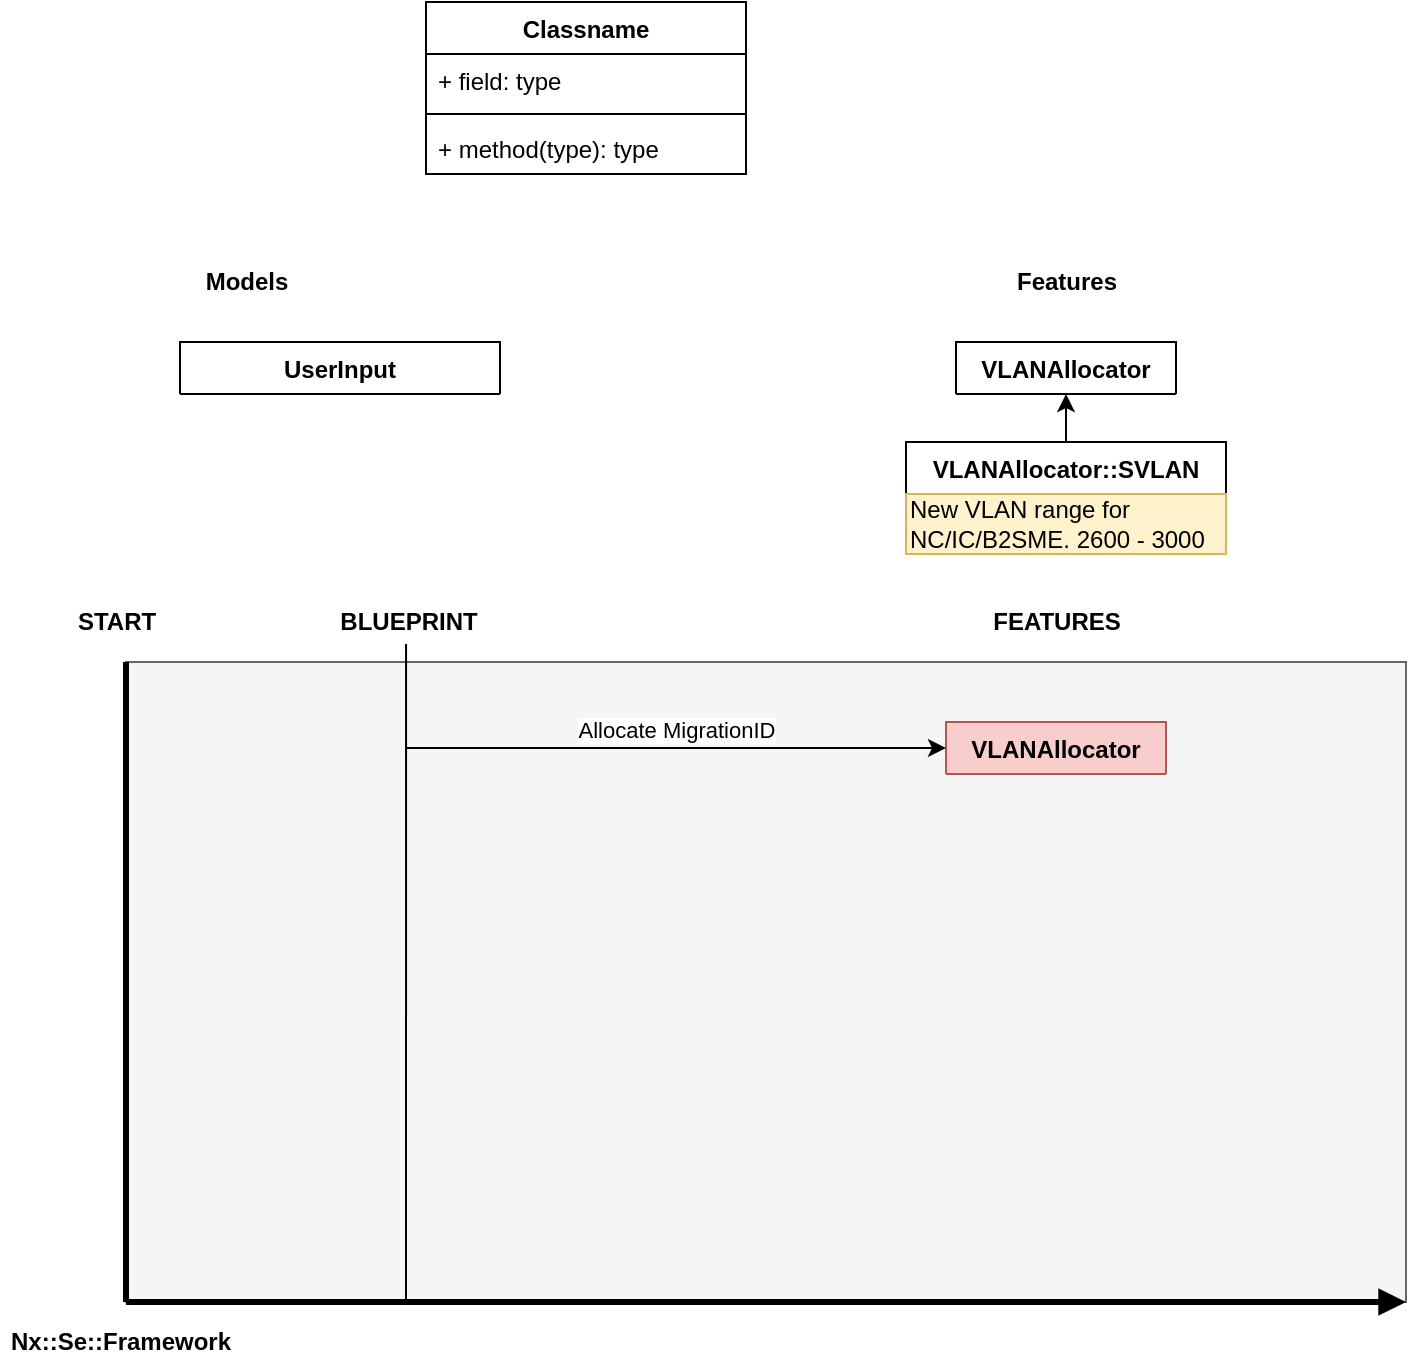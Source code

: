 <mxfile version="13.6.6" type="github"><diagram id="C5RBs43oDa-KdzZeNtuy" name="Page-1"><mxGraphModel dx="1808" dy="526" grid="1" gridSize="10" guides="1" tooltips="1" connect="1" arrows="1" fold="1" page="1" pageScale="1" pageWidth="827" pageHeight="1169" math="0" shadow="0"><root><mxCell id="WIyWlLk6GJQsqaUBKTNV-0"/><mxCell id="WIyWlLk6GJQsqaUBKTNV-1" parent="WIyWlLk6GJQsqaUBKTNV-0"/><mxCell id="csh9kLlkhRWI9LxPvT4s-48" value="" style="rounded=0;whiteSpace=wrap;html=1;horizontal=1;verticalAlign=bottom;labelPosition=center;verticalLabelPosition=top;align=center;fillColor=#f5f5f5;strokeColor=#666666;fontColor=#333333;" vertex="1" parent="WIyWlLk6GJQsqaUBKTNV-1"><mxGeometry x="20" y="1160" width="640" height="320" as="geometry"/></mxCell><mxCell id="csh9kLlkhRWI9LxPvT4s-11" value="UserInput" style="swimlane;fontStyle=1;align=center;verticalAlign=top;childLayout=stackLayout;horizontal=1;startSize=26;horizontalStack=0;resizeParent=1;resizeLast=0;collapsible=1;marginBottom=0;rounded=0;shadow=0;strokeWidth=1;" vertex="1" collapsed="1" parent="WIyWlLk6GJQsqaUBKTNV-1"><mxGeometry x="47" y="1000" width="160" height="26" as="geometry"><mxRectangle x="47" y="1000" width="160" height="290" as="alternateBounds"/></mxGeometry></mxCell><mxCell id="csh9kLlkhRWI9LxPvT4s-12" value="+ from_router: String" style="text;align=left;verticalAlign=top;spacingLeft=4;spacingRight=4;overflow=hidden;rotatable=0;points=[[0,0.5],[1,0.5]];portConstraint=eastwest;rounded=0;shadow=0;html=0;" vertex="1" parent="csh9kLlkhRWI9LxPvT4s-11"><mxGeometry y="26" width="160" height="26" as="geometry"/></mxCell><mxCell id="csh9kLlkhRWI9LxPvT4s-17" value="+ from_router_port: String" style="text;align=left;verticalAlign=top;spacingLeft=4;spacingRight=4;overflow=hidden;rotatable=0;points=[[0,0.5],[1,0.5]];portConstraint=eastwest;rounded=0;shadow=0;html=0;" vertex="1" parent="csh9kLlkhRWI9LxPvT4s-11"><mxGeometry y="52" width="160" height="26" as="geometry"/></mxCell><mxCell id="csh9kLlkhRWI9LxPvT4s-19" value="+ from_switch: String" style="text;align=left;verticalAlign=top;spacingLeft=4;spacingRight=4;overflow=hidden;rotatable=0;points=[[0,0.5],[1,0.5]];portConstraint=eastwest;rounded=0;shadow=0;html=0;" vertex="1" parent="csh9kLlkhRWI9LxPvT4s-11"><mxGeometry y="78" width="160" height="26" as="geometry"/></mxCell><mxCell id="csh9kLlkhRWI9LxPvT4s-20" value="+ from_switch_port: String" style="text;align=left;verticalAlign=top;spacingLeft=4;spacingRight=4;overflow=hidden;rotatable=0;points=[[0,0.5],[1,0.5]];portConstraint=eastwest;rounded=0;shadow=0;html=0;" vertex="1" parent="csh9kLlkhRWI9LxPvT4s-11"><mxGeometry y="104" width="160" height="26" as="geometry"/></mxCell><mxCell id="csh9kLlkhRWI9LxPvT4s-18" value="+ to_router: String" style="text;align=left;verticalAlign=top;spacingLeft=4;spacingRight=4;overflow=hidden;rotatable=0;points=[[0,0.5],[1,0.5]];portConstraint=eastwest;rounded=0;shadow=0;html=0;" vertex="1" parent="csh9kLlkhRWI9LxPvT4s-11"><mxGeometry y="130" width="160" height="26" as="geometry"/></mxCell><mxCell id="csh9kLlkhRWI9LxPvT4s-16" value="+ to_router_port: String" style="text;align=left;verticalAlign=top;spacingLeft=4;spacingRight=4;overflow=hidden;rotatable=0;points=[[0,0.5],[1,0.5]];portConstraint=eastwest;rounded=0;shadow=0;html=0;" vertex="1" parent="csh9kLlkhRWI9LxPvT4s-11"><mxGeometry y="156" width="160" height="26" as="geometry"/></mxCell><mxCell id="csh9kLlkhRWI9LxPvT4s-15" value="+ to_switch: String" style="text;align=left;verticalAlign=top;spacingLeft=4;spacingRight=4;overflow=hidden;rotatable=0;points=[[0,0.5],[1,0.5]];portConstraint=eastwest;rounded=0;shadow=0;html=0;" vertex="1" parent="csh9kLlkhRWI9LxPvT4s-11"><mxGeometry y="182" width="160" height="26" as="geometry"/></mxCell><mxCell id="csh9kLlkhRWI9LxPvT4s-25" value="+ to_switch_port: String" style="text;align=left;verticalAlign=top;spacingLeft=4;spacingRight=4;overflow=hidden;rotatable=0;points=[[0,0.5],[1,0.5]];portConstraint=eastwest;rounded=0;shadow=0;html=0;" vertex="1" parent="csh9kLlkhRWI9LxPvT4s-11"><mxGeometry y="208" width="160" height="26" as="geometry"/></mxCell><mxCell id="csh9kLlkhRWI9LxPvT4s-13" value="" style="line;html=1;strokeWidth=1;align=left;verticalAlign=middle;spacingTop=-1;spacingLeft=3;spacingRight=3;rotatable=0;labelPosition=right;points=[];portConstraint=eastwest;" vertex="1" parent="csh9kLlkhRWI9LxPvT4s-11"><mxGeometry y="234" width="160" height="8" as="geometry"/></mxCell><mxCell id="csh9kLlkhRWI9LxPvT4s-26" value="Models" style="text;html=1;align=center;verticalAlign=middle;resizable=0;points=[];autosize=1;fontStyle=1" vertex="1" parent="WIyWlLk6GJQsqaUBKTNV-1"><mxGeometry x="50" y="960" width="60" height="20" as="geometry"/></mxCell><mxCell id="csh9kLlkhRWI9LxPvT4s-27" value="Features" style="text;html=1;align=center;verticalAlign=middle;resizable=0;points=[];autosize=1;fontStyle=1" vertex="1" parent="WIyWlLk6GJQsqaUBKTNV-1"><mxGeometry x="455" y="960" width="70" height="20" as="geometry"/></mxCell><mxCell id="csh9kLlkhRWI9LxPvT4s-32" value="VLANAllocator" style="swimlane;fontStyle=1;align=center;verticalAlign=top;childLayout=stackLayout;horizontal=1;startSize=26;horizontalStack=0;resizeParent=1;resizeParentMax=0;resizeLast=0;collapsible=1;marginBottom=0;" vertex="1" collapsed="1" parent="WIyWlLk6GJQsqaUBKTNV-1"><mxGeometry x="435" y="1000" width="110" height="26" as="geometry"><mxRectangle x="375" y="1000" width="230" height="138" as="alternateBounds"/></mxGeometry></mxCell><mxCell id="csh9kLlkhRWI9LxPvT4s-33" value="+ dbh: C&lt;DBI::db&gt;" style="text;strokeColor=none;fillColor=none;align=left;verticalAlign=top;spacingLeft=4;spacingRight=4;overflow=hidden;rotatable=0;points=[[0,0.5],[1,0.5]];portConstraint=eastwest;" vertex="1" parent="csh9kLlkhRWI9LxPvT4s-32"><mxGeometry y="26" width="110" height="26" as="geometry"/></mxCell><mxCell id="csh9kLlkhRWI9LxPvT4s-36" value="+ min: Int" style="text;strokeColor=none;fillColor=none;align=left;verticalAlign=top;spacingLeft=4;spacingRight=4;overflow=hidden;rotatable=0;points=[[0,0.5],[1,0.5]];portConstraint=eastwest;" vertex="1" parent="csh9kLlkhRWI9LxPvT4s-32"><mxGeometry y="52" width="110" height="26" as="geometry"/></mxCell><mxCell id="csh9kLlkhRWI9LxPvT4s-35" value="+ max: Int" style="text;strokeColor=none;fillColor=none;align=left;verticalAlign=top;spacingLeft=4;spacingRight=4;overflow=hidden;rotatable=0;points=[[0,0.5],[1,0.5]];portConstraint=eastwest;" vertex="1" parent="csh9kLlkhRWI9LxPvT4s-32"><mxGeometry y="78" width="110" height="26" as="geometry"/></mxCell><mxCell id="csh9kLlkhRWI9LxPvT4s-34" value="" style="line;strokeWidth=1;fillColor=none;align=left;verticalAlign=middle;spacingTop=-1;spacingLeft=3;spacingRight=3;rotatable=0;labelPosition=right;points=[];portConstraint=eastwest;" vertex="1" parent="csh9kLlkhRWI9LxPvT4s-32"><mxGeometry y="104" width="110" height="8" as="geometry"/></mxCell><mxCell id="csh9kLlkhRWI9LxPvT4s-39" value="- Allocate(String, String, HashRef)" style="text;strokeColor=none;fillColor=none;align=left;verticalAlign=top;spacingLeft=4;spacingRight=4;overflow=hidden;rotatable=0;points=[[0,0.5],[1,0.5]];portConstraint=eastwest;" vertex="1" parent="csh9kLlkhRWI9LxPvT4s-32"><mxGeometry y="112" width="110" height="26" as="geometry"/></mxCell><mxCell id="csh9kLlkhRWI9LxPvT4s-43" style="edgeStyle=orthogonalEdgeStyle;rounded=0;orthogonalLoop=1;jettySize=auto;html=1;exitX=0.5;exitY=0;exitDx=0;exitDy=0;entryX=0.5;entryY=1;entryDx=0;entryDy=0;" edge="1" parent="WIyWlLk6GJQsqaUBKTNV-1" source="csh9kLlkhRWI9LxPvT4s-28" target="csh9kLlkhRWI9LxPvT4s-32"><mxGeometry relative="1" as="geometry"/></mxCell><mxCell id="csh9kLlkhRWI9LxPvT4s-28" value="VLANAllocator::SVLAN" style="swimlane;fontStyle=1;align=center;verticalAlign=top;childLayout=stackLayout;horizontal=1;startSize=26;horizontalStack=0;resizeParent=1;resizeParentMax=0;resizeLast=0;collapsible=1;marginBottom=0;" vertex="1" collapsed="1" parent="WIyWlLk6GJQsqaUBKTNV-1"><mxGeometry x="410" y="1050" width="160" height="26" as="geometry"><mxRectangle x="410" y="1050" width="160" height="86" as="alternateBounds"/></mxGeometry></mxCell><mxCell id="csh9kLlkhRWI9LxPvT4s-29" value="+ min: Int" style="text;strokeColor=none;fillColor=none;align=left;verticalAlign=top;spacingLeft=4;spacingRight=4;overflow=hidden;rotatable=0;points=[[0,0.5],[1,0.5]];portConstraint=eastwest;" vertex="1" parent="csh9kLlkhRWI9LxPvT4s-28"><mxGeometry y="26" width="160" height="26" as="geometry"/></mxCell><mxCell id="csh9kLlkhRWI9LxPvT4s-40" value="+ max: Int" style="text;strokeColor=none;fillColor=none;align=left;verticalAlign=top;spacingLeft=4;spacingRight=4;overflow=hidden;rotatable=0;points=[[0,0.5],[1,0.5]];portConstraint=eastwest;" vertex="1" parent="csh9kLlkhRWI9LxPvT4s-28"><mxGeometry y="52" width="160" height="26" as="geometry"/></mxCell><mxCell id="csh9kLlkhRWI9LxPvT4s-30" value="" style="line;strokeWidth=1;fillColor=none;align=left;verticalAlign=middle;spacingTop=-1;spacingLeft=3;spacingRight=3;rotatable=0;labelPosition=right;points=[];portConstraint=eastwest;" vertex="1" parent="csh9kLlkhRWI9LxPvT4s-28"><mxGeometry y="78" width="160" height="8" as="geometry"/></mxCell><mxCell id="csh9kLlkhRWI9LxPvT4s-41" value="&lt;div align=&quot;left&quot;&gt;New VLAN range for&lt;/div&gt;&lt;div align=&quot;left&quot;&gt;NC/IC/B2SME. 2600 - 3000&lt;br&gt;&lt;/div&gt;" style="text;html=1;align=left;verticalAlign=middle;resizable=0;points=[];autosize=1;fillColor=#fff2cc;strokeColor=#d6b656;" vertex="1" parent="WIyWlLk6GJQsqaUBKTNV-1"><mxGeometry x="410" y="1076" width="160" height="30" as="geometry"/></mxCell><mxCell id="csh9kLlkhRWI9LxPvT4s-21" value="Classname" style="swimlane;fontStyle=1;align=center;verticalAlign=top;childLayout=stackLayout;horizontal=1;startSize=26;horizontalStack=0;resizeParent=1;resizeParentMax=0;resizeLast=0;collapsible=1;marginBottom=0;" vertex="1" parent="WIyWlLk6GJQsqaUBKTNV-1"><mxGeometry x="170" y="830" width="160" height="86" as="geometry"/></mxCell><mxCell id="csh9kLlkhRWI9LxPvT4s-22" value="+ field: type" style="text;strokeColor=none;fillColor=none;align=left;verticalAlign=top;spacingLeft=4;spacingRight=4;overflow=hidden;rotatable=0;points=[[0,0.5],[1,0.5]];portConstraint=eastwest;" vertex="1" parent="csh9kLlkhRWI9LxPvT4s-21"><mxGeometry y="26" width="160" height="26" as="geometry"/></mxCell><mxCell id="csh9kLlkhRWI9LxPvT4s-23" value="" style="line;strokeWidth=1;fillColor=none;align=left;verticalAlign=middle;spacingTop=-1;spacingLeft=3;spacingRight=3;rotatable=0;labelPosition=right;points=[];portConstraint=eastwest;" vertex="1" parent="csh9kLlkhRWI9LxPvT4s-21"><mxGeometry y="52" width="160" height="8" as="geometry"/></mxCell><mxCell id="csh9kLlkhRWI9LxPvT4s-24" value="+ method(type): type" style="text;strokeColor=none;fillColor=none;align=left;verticalAlign=top;spacingLeft=4;spacingRight=4;overflow=hidden;rotatable=0;points=[[0,0.5],[1,0.5]];portConstraint=eastwest;" vertex="1" parent="csh9kLlkhRWI9LxPvT4s-21"><mxGeometry y="60" width="160" height="26" as="geometry"/></mxCell><mxCell id="csh9kLlkhRWI9LxPvT4s-46" value="" style="endArrow=none;html=1;strokeWidth=3;" edge="1" parent="WIyWlLk6GJQsqaUBKTNV-1"><mxGeometry width="50" height="50" relative="1" as="geometry"><mxPoint x="20" y="1480" as="sourcePoint"/><mxPoint x="20" y="1160" as="targetPoint"/></mxGeometry></mxCell><mxCell id="csh9kLlkhRWI9LxPvT4s-47" value="" style="endArrow=block;html=1;strokeWidth=3;endFill=1;entryX=1;entryY=1;entryDx=0;entryDy=0;" edge="1" parent="WIyWlLk6GJQsqaUBKTNV-1" target="csh9kLlkhRWI9LxPvT4s-48"><mxGeometry width="50" height="50" relative="1" as="geometry"><mxPoint x="20" y="1480" as="sourcePoint"/><mxPoint x="660" y="1512" as="targetPoint"/></mxGeometry></mxCell><mxCell id="csh9kLlkhRWI9LxPvT4s-49" value="&lt;b&gt;START&lt;/b&gt;" style="text;html=1;align=center;verticalAlign=middle;resizable=0;points=[];autosize=1;" vertex="1" parent="WIyWlLk6GJQsqaUBKTNV-1"><mxGeometry x="-10" y="1130" width="50" height="20" as="geometry"/></mxCell><mxCell id="csh9kLlkhRWI9LxPvT4s-51" value="&lt;b&gt;BLUEPRINT&lt;/b&gt;" style="text;html=1;align=center;verticalAlign=middle;resizable=0;points=[];autosize=1;" vertex="1" parent="WIyWlLk6GJQsqaUBKTNV-1"><mxGeometry x="121" y="1130" width="80" height="20" as="geometry"/></mxCell><mxCell id="csh9kLlkhRWI9LxPvT4s-52" value="&lt;b&gt;FEATURES&lt;/b&gt;" style="text;html=1;align=center;verticalAlign=middle;resizable=0;points=[];autosize=1;" vertex="1" parent="WIyWlLk6GJQsqaUBKTNV-1"><mxGeometry x="450" y="1130" width="70" height="20" as="geometry"/></mxCell><mxCell id="csh9kLlkhRWI9LxPvT4s-53" value="&lt;b&gt;Nx::Se::Framework&lt;/b&gt;" style="text;html=1;align=center;verticalAlign=middle;resizable=0;points=[];autosize=1;" vertex="1" parent="WIyWlLk6GJQsqaUBKTNV-1"><mxGeometry x="-43" y="1490" width="120" height="20" as="geometry"/></mxCell><mxCell id="csh9kLlkhRWI9LxPvT4s-57" value="VLANAllocator" style="swimlane;fontStyle=1;align=center;verticalAlign=top;childLayout=stackLayout;horizontal=1;startSize=26;horizontalStack=0;resizeParent=1;resizeParentMax=0;resizeLast=0;collapsible=1;marginBottom=0;fillColor=#f8cecc;strokeColor=#b85450;" vertex="1" collapsed="1" parent="WIyWlLk6GJQsqaUBKTNV-1"><mxGeometry x="430" y="1190" width="110" height="26" as="geometry"><mxRectangle x="375" y="1000" width="230" height="138" as="alternateBounds"/></mxGeometry></mxCell><mxCell id="csh9kLlkhRWI9LxPvT4s-58" value="+ dbh: C&lt;DBI::db&gt;" style="text;strokeColor=none;fillColor=none;align=left;verticalAlign=top;spacingLeft=4;spacingRight=4;overflow=hidden;rotatable=0;points=[[0,0.5],[1,0.5]];portConstraint=eastwest;" vertex="1" parent="csh9kLlkhRWI9LxPvT4s-57"><mxGeometry y="26" width="110" height="26" as="geometry"/></mxCell><mxCell id="csh9kLlkhRWI9LxPvT4s-59" value="+ min: Int" style="text;strokeColor=none;fillColor=none;align=left;verticalAlign=top;spacingLeft=4;spacingRight=4;overflow=hidden;rotatable=0;points=[[0,0.5],[1,0.5]];portConstraint=eastwest;" vertex="1" parent="csh9kLlkhRWI9LxPvT4s-57"><mxGeometry y="52" width="110" height="26" as="geometry"/></mxCell><mxCell id="csh9kLlkhRWI9LxPvT4s-60" value="+ max: Int" style="text;strokeColor=none;fillColor=none;align=left;verticalAlign=top;spacingLeft=4;spacingRight=4;overflow=hidden;rotatable=0;points=[[0,0.5],[1,0.5]];portConstraint=eastwest;" vertex="1" parent="csh9kLlkhRWI9LxPvT4s-57"><mxGeometry y="78" width="110" height="26" as="geometry"/></mxCell><mxCell id="csh9kLlkhRWI9LxPvT4s-61" value="" style="line;strokeWidth=1;fillColor=none;align=left;verticalAlign=middle;spacingTop=-1;spacingLeft=3;spacingRight=3;rotatable=0;labelPosition=right;points=[];portConstraint=eastwest;" vertex="1" parent="csh9kLlkhRWI9LxPvT4s-57"><mxGeometry y="104" width="110" height="8" as="geometry"/></mxCell><mxCell id="csh9kLlkhRWI9LxPvT4s-62" value="- Allocate(String, String, HashRef)" style="text;strokeColor=none;fillColor=none;align=left;verticalAlign=top;spacingLeft=4;spacingRight=4;overflow=hidden;rotatable=0;points=[[0,0.5],[1,0.5]];portConstraint=eastwest;" vertex="1" parent="csh9kLlkhRWI9LxPvT4s-57"><mxGeometry y="112" width="110" height="26" as="geometry"/></mxCell><mxCell id="csh9kLlkhRWI9LxPvT4s-63" value="" style="endArrow=none;html=1;strokeWidth=1;entryX=0.463;entryY=1.05;entryDx=0;entryDy=0;entryPerimeter=0;" edge="1" parent="WIyWlLk6GJQsqaUBKTNV-1"><mxGeometry width="50" height="50" relative="1" as="geometry"><mxPoint x="160" y="1480" as="sourcePoint"/><mxPoint x="160.04" y="1151" as="targetPoint"/></mxGeometry></mxCell><mxCell id="csh9kLlkhRWI9LxPvT4s-64" value="Allocate MigrationID" style="endArrow=classic;html=1;strokeWidth=1;entryX=0;entryY=0.5;entryDx=0;entryDy=0;endFill=1;horizontal=1;verticalAlign=bottom;" edge="1" parent="WIyWlLk6GJQsqaUBKTNV-1" target="csh9kLlkhRWI9LxPvT4s-57"><mxGeometry width="50" height="50" relative="1" as="geometry"><mxPoint x="160" y="1203" as="sourcePoint"/><mxPoint x="560" y="1210" as="targetPoint"/></mxGeometry></mxCell></root></mxGraphModel></diagram></mxfile>